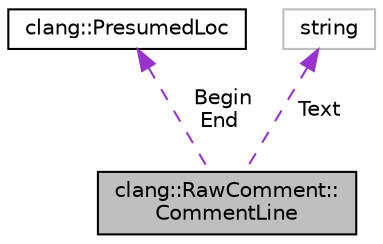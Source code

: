 digraph "clang::RawComment::CommentLine"
{
 // LATEX_PDF_SIZE
  bgcolor="transparent";
  edge [fontname="Helvetica",fontsize="10",labelfontname="Helvetica",labelfontsize="10"];
  node [fontname="Helvetica",fontsize="10",shape=record];
  Node1 [label="clang::RawComment::\lCommentLine",height=0.2,width=0.4,color="black", fillcolor="grey75", style="filled", fontcolor="black",tooltip=" "];
  Node2 -> Node1 [dir="back",color="darkorchid3",fontsize="10",style="dashed",label=" Begin\nEnd" ,fontname="Helvetica"];
  Node2 [label="clang::PresumedLoc",height=0.2,width=0.4,color="black",URL="$classclang_1_1PresumedLoc.html",tooltip="Represents an unpacked \"presumed\" location which can be presented to the user."];
  Node3 -> Node1 [dir="back",color="darkorchid3",fontsize="10",style="dashed",label=" Text" ,fontname="Helvetica"];
  Node3 [label="string",height=0.2,width=0.4,color="grey75",tooltip=" "];
}
